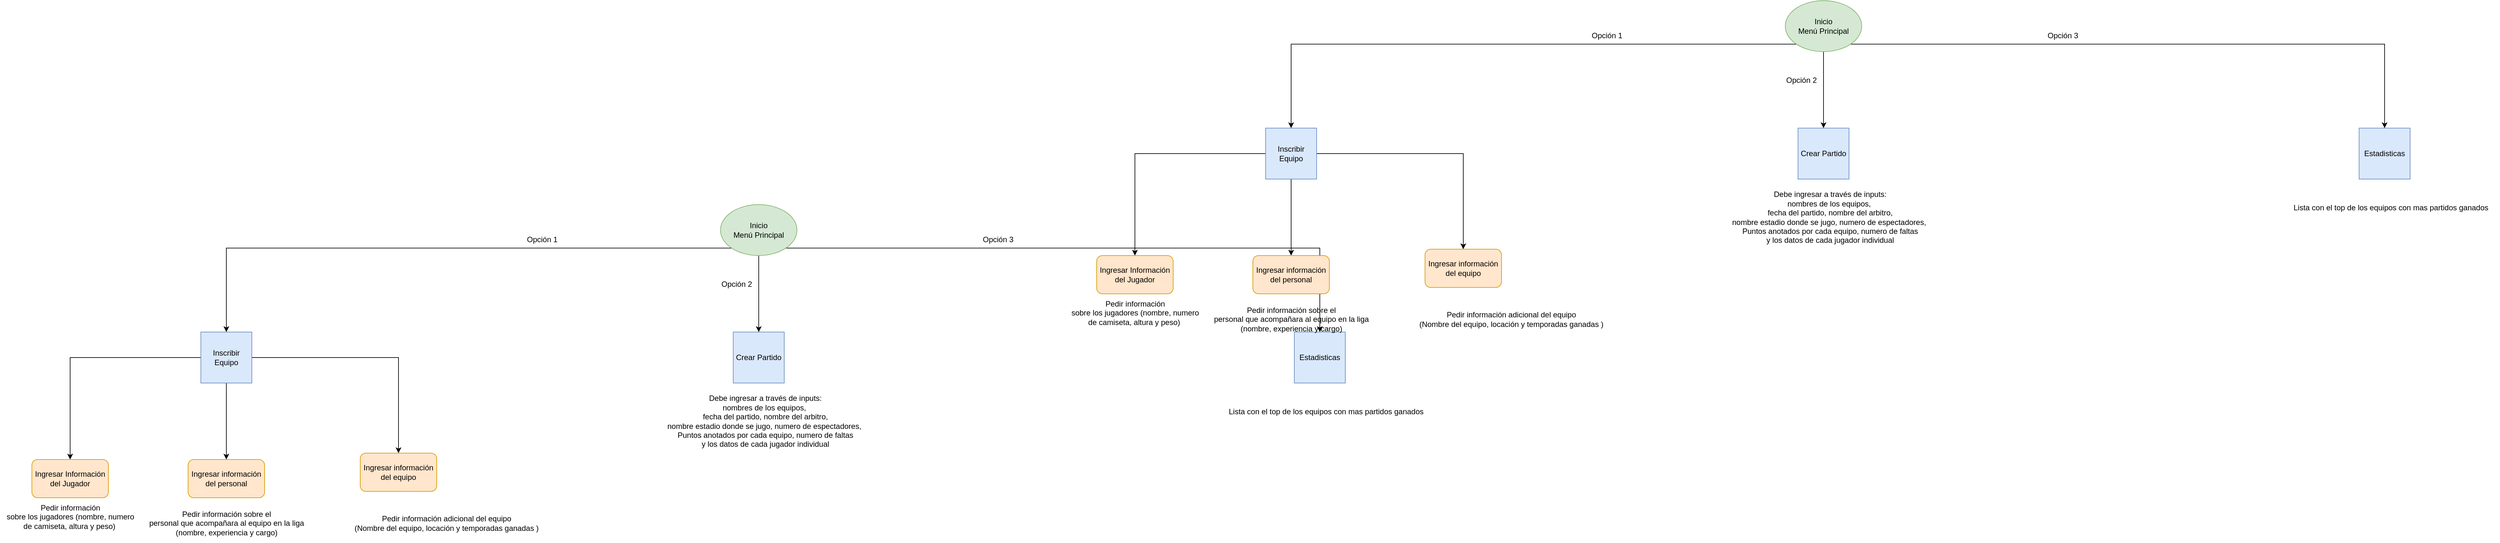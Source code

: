 <mxfile version="20.5.3" type="device"><diagram id="4M6ffoWZ2x3kdFEPpOSn" name="Página-1"><mxGraphModel dx="2594" dy="2252" grid="1" gridSize="10" guides="1" tooltips="1" connect="1" arrows="1" fold="1" page="1" pageScale="1" pageWidth="1200" pageHeight="1600" math="0" shadow="0"><root><mxCell id="0"/><mxCell id="1" parent="0"/><mxCell id="E6lujpPgclQP6FqDvVdN-23" style="edgeStyle=orthogonalEdgeStyle;rounded=0;orthogonalLoop=1;jettySize=auto;html=1;exitX=0.5;exitY=1;exitDx=0;exitDy=0;entryX=0.5;entryY=0;entryDx=0;entryDy=0;" parent="1" source="E6lujpPgclQP6FqDvVdN-1" target="E6lujpPgclQP6FqDvVdN-5" edge="1"><mxGeometry relative="1" as="geometry"/></mxCell><mxCell id="E6lujpPgclQP6FqDvVdN-24" style="edgeStyle=orthogonalEdgeStyle;rounded=0;orthogonalLoop=1;jettySize=auto;html=1;exitX=0;exitY=1;exitDx=0;exitDy=0;entryX=0.5;entryY=0;entryDx=0;entryDy=0;" parent="1" source="E6lujpPgclQP6FqDvVdN-1" target="E6lujpPgclQP6FqDvVdN-4" edge="1"><mxGeometry relative="1" as="geometry"/></mxCell><mxCell id="E6lujpPgclQP6FqDvVdN-25" style="edgeStyle=orthogonalEdgeStyle;rounded=0;orthogonalLoop=1;jettySize=auto;html=1;exitX=1;exitY=1;exitDx=0;exitDy=0;" parent="1" source="E6lujpPgclQP6FqDvVdN-1" target="E6lujpPgclQP6FqDvVdN-6" edge="1"><mxGeometry relative="1" as="geometry"/></mxCell><mxCell id="E6lujpPgclQP6FqDvVdN-1" value="Inicio&lt;br&gt;Menú Principal" style="ellipse;whiteSpace=wrap;html=1;fillColor=#d5e8d4;strokeColor=#82b366;" parent="1" vertex="1"><mxGeometry x="-60" y="70" width="120" height="80" as="geometry"/></mxCell><mxCell id="E6lujpPgclQP6FqDvVdN-26" style="edgeStyle=orthogonalEdgeStyle;rounded=0;orthogonalLoop=1;jettySize=auto;html=1;exitX=0.5;exitY=1;exitDx=0;exitDy=0;entryX=0.5;entryY=0;entryDx=0;entryDy=0;" parent="1" source="E6lujpPgclQP6FqDvVdN-4" target="E6lujpPgclQP6FqDvVdN-13" edge="1"><mxGeometry relative="1" as="geometry"/></mxCell><mxCell id="E6lujpPgclQP6FqDvVdN-27" style="edgeStyle=orthogonalEdgeStyle;rounded=0;orthogonalLoop=1;jettySize=auto;html=1;exitX=0;exitY=0.5;exitDx=0;exitDy=0;entryX=0.5;entryY=0;entryDx=0;entryDy=0;" parent="1" source="E6lujpPgclQP6FqDvVdN-4" target="E6lujpPgclQP6FqDvVdN-11" edge="1"><mxGeometry relative="1" as="geometry"/></mxCell><mxCell id="E6lujpPgclQP6FqDvVdN-28" style="edgeStyle=orthogonalEdgeStyle;rounded=0;orthogonalLoop=1;jettySize=auto;html=1;exitX=1;exitY=0.5;exitDx=0;exitDy=0;entryX=0.5;entryY=0;entryDx=0;entryDy=0;" parent="1" source="E6lujpPgclQP6FqDvVdN-4" target="E6lujpPgclQP6FqDvVdN-21" edge="1"><mxGeometry relative="1" as="geometry"/></mxCell><mxCell id="E6lujpPgclQP6FqDvVdN-4" value="Inscribir Equipo" style="whiteSpace=wrap;html=1;aspect=fixed;fillColor=#dae8fc;strokeColor=#6c8ebf;" parent="1" vertex="1"><mxGeometry x="-875" y="270" width="80" height="80" as="geometry"/></mxCell><mxCell id="E6lujpPgclQP6FqDvVdN-5" value="Crear Partido" style="whiteSpace=wrap;html=1;aspect=fixed;fillColor=#dae8fc;strokeColor=#6c8ebf;" parent="1" vertex="1"><mxGeometry x="-40" y="270" width="80" height="80" as="geometry"/></mxCell><mxCell id="E6lujpPgclQP6FqDvVdN-6" value="Estadisticas" style="whiteSpace=wrap;html=1;aspect=fixed;fillColor=#dae8fc;strokeColor=#6c8ebf;" parent="1" vertex="1"><mxGeometry x="840" y="270" width="80" height="80" as="geometry"/></mxCell><mxCell id="E6lujpPgclQP6FqDvVdN-10" value="Opción 1" style="text;html=1;align=center;verticalAlign=middle;resizable=0;points=[];autosize=1;strokeColor=none;fillColor=none;" parent="1" vertex="1"><mxGeometry x="-375" y="110" width="70" height="30" as="geometry"/></mxCell><mxCell id="E6lujpPgclQP6FqDvVdN-11" value="Ingresar Información del Jugador" style="rounded=1;whiteSpace=wrap;html=1;fillColor=#ffe6cc;strokeColor=#d79b00;" parent="1" vertex="1"><mxGeometry x="-1140" y="470" width="120" height="60" as="geometry"/></mxCell><mxCell id="E6lujpPgclQP6FqDvVdN-13" value="Ingresar información del personal" style="rounded=1;whiteSpace=wrap;html=1;fillColor=#ffe6cc;strokeColor=#d79b00;" parent="1" vertex="1"><mxGeometry x="-895" y="470" width="120" height="60" as="geometry"/></mxCell><mxCell id="E6lujpPgclQP6FqDvVdN-15" value="Pedir información &lt;br&gt;sobre los jugadores (nombre, numero &lt;br&gt;de camiseta, altura y peso)&amp;nbsp;" style="text;html=1;align=center;verticalAlign=middle;resizable=0;points=[];autosize=1;strokeColor=none;fillColor=none;" parent="1" vertex="1"><mxGeometry x="-1190" y="530" width="220" height="60" as="geometry"/></mxCell><mxCell id="E6lujpPgclQP6FqDvVdN-18" value="Opción 2" style="text;html=1;align=center;verticalAlign=middle;resizable=0;points=[];autosize=1;strokeColor=none;fillColor=none;" parent="1" vertex="1"><mxGeometry x="-70" y="180" width="70" height="30" as="geometry"/></mxCell><mxCell id="E6lujpPgclQP6FqDvVdN-19" value="Opción 3" style="text;html=1;align=center;verticalAlign=middle;resizable=0;points=[];autosize=1;strokeColor=none;fillColor=none;" parent="1" vertex="1"><mxGeometry x="340" y="110" width="70" height="30" as="geometry"/></mxCell><mxCell id="E6lujpPgclQP6FqDvVdN-20" value="Pedir información sobre el &lt;br&gt;personal que acompañara&amp;nbsp;al equipo en la liga &lt;br&gt;(nombre, experiencia y cargo)" style="text;html=1;align=center;verticalAlign=middle;resizable=0;points=[];autosize=1;strokeColor=none;fillColor=none;" parent="1" vertex="1"><mxGeometry x="-970" y="540" width="270" height="60" as="geometry"/></mxCell><mxCell id="E6lujpPgclQP6FqDvVdN-21" value="Ingresar información del equipo" style="rounded=1;whiteSpace=wrap;html=1;fillColor=#ffe6cc;strokeColor=#d79b00;" parent="1" vertex="1"><mxGeometry x="-625" y="460" width="120" height="60" as="geometry"/></mxCell><mxCell id="E6lujpPgclQP6FqDvVdN-29" value="Pedir información adicional del equipo&lt;br&gt;(Nombre del equipo, locación y temporadas ganadas )" style="text;html=1;align=center;verticalAlign=middle;resizable=0;points=[];autosize=1;strokeColor=none;fillColor=none;" parent="1" vertex="1"><mxGeometry x="-645" y="550" width="310" height="40" as="geometry"/></mxCell><mxCell id="E6lujpPgclQP6FqDvVdN-35" value="Debe ingresar a través de inputs: &lt;br&gt;nombres de los equipos,&amp;nbsp;&lt;br&gt;fecha del partido, nombre del arbitro, &lt;br&gt;nombre estadio donde se jugo, numero de espectadores,&amp;nbsp;&lt;br&gt;Puntos anotados por cada equipo, numero de faltas&lt;br&gt;y los datos de cada jugador individual" style="text;html=1;align=center;verticalAlign=middle;resizable=0;points=[];autosize=1;strokeColor=none;fillColor=none;" parent="1" vertex="1"><mxGeometry x="-155" y="360" width="330" height="100" as="geometry"/></mxCell><mxCell id="xEOf2xNpqaSKliLDjos2-1" value="Lista con el top de los equipos con mas partidos ganados" style="text;html=1;strokeColor=none;fillColor=none;align=center;verticalAlign=middle;whiteSpace=wrap;rounded=0;" vertex="1" parent="1"><mxGeometry x="720" y="350" width="340" height="90" as="geometry"/></mxCell><mxCell id="xEOf2xNpqaSKliLDjos2-2" style="edgeStyle=orthogonalEdgeStyle;rounded=0;orthogonalLoop=1;jettySize=auto;html=1;exitX=0.5;exitY=1;exitDx=0;exitDy=0;entryX=0.5;entryY=0;entryDx=0;entryDy=0;" edge="1" parent="1" source="xEOf2xNpqaSKliLDjos2-5" target="xEOf2xNpqaSKliLDjos2-10"><mxGeometry relative="1" as="geometry"/></mxCell><mxCell id="xEOf2xNpqaSKliLDjos2-3" style="edgeStyle=orthogonalEdgeStyle;rounded=0;orthogonalLoop=1;jettySize=auto;html=1;exitX=0;exitY=1;exitDx=0;exitDy=0;entryX=0.5;entryY=0;entryDx=0;entryDy=0;" edge="1" parent="1" source="xEOf2xNpqaSKliLDjos2-5" target="xEOf2xNpqaSKliLDjos2-9"><mxGeometry relative="1" as="geometry"/></mxCell><mxCell id="xEOf2xNpqaSKliLDjos2-4" style="edgeStyle=orthogonalEdgeStyle;rounded=0;orthogonalLoop=1;jettySize=auto;html=1;exitX=1;exitY=1;exitDx=0;exitDy=0;" edge="1" parent="1" source="xEOf2xNpqaSKliLDjos2-5" target="xEOf2xNpqaSKliLDjos2-11"><mxGeometry relative="1" as="geometry"/></mxCell><mxCell id="xEOf2xNpqaSKliLDjos2-5" value="Inicio&lt;br&gt;Menú Principal" style="ellipse;whiteSpace=wrap;html=1;fillColor=#d5e8d4;strokeColor=#82b366;" vertex="1" parent="1"><mxGeometry x="1610" y="-250" width="120" height="80" as="geometry"/></mxCell><mxCell id="xEOf2xNpqaSKliLDjos2-6" style="edgeStyle=orthogonalEdgeStyle;rounded=0;orthogonalLoop=1;jettySize=auto;html=1;exitX=0.5;exitY=1;exitDx=0;exitDy=0;entryX=0.5;entryY=0;entryDx=0;entryDy=0;" edge="1" parent="1" source="xEOf2xNpqaSKliLDjos2-9" target="xEOf2xNpqaSKliLDjos2-14"><mxGeometry relative="1" as="geometry"/></mxCell><mxCell id="xEOf2xNpqaSKliLDjos2-7" style="edgeStyle=orthogonalEdgeStyle;rounded=0;orthogonalLoop=1;jettySize=auto;html=1;exitX=0;exitY=0.5;exitDx=0;exitDy=0;entryX=0.5;entryY=0;entryDx=0;entryDy=0;" edge="1" parent="1" source="xEOf2xNpqaSKliLDjos2-9" target="xEOf2xNpqaSKliLDjos2-13"><mxGeometry relative="1" as="geometry"/></mxCell><mxCell id="xEOf2xNpqaSKliLDjos2-8" style="edgeStyle=orthogonalEdgeStyle;rounded=0;orthogonalLoop=1;jettySize=auto;html=1;exitX=1;exitY=0.5;exitDx=0;exitDy=0;entryX=0.5;entryY=0;entryDx=0;entryDy=0;" edge="1" parent="1" source="xEOf2xNpqaSKliLDjos2-9" target="xEOf2xNpqaSKliLDjos2-19"><mxGeometry relative="1" as="geometry"/></mxCell><mxCell id="xEOf2xNpqaSKliLDjos2-9" value="Inscribir Equipo" style="whiteSpace=wrap;html=1;aspect=fixed;fillColor=#dae8fc;strokeColor=#6c8ebf;" vertex="1" parent="1"><mxGeometry x="795" y="-50" width="80" height="80" as="geometry"/></mxCell><mxCell id="xEOf2xNpqaSKliLDjos2-10" value="Crear Partido" style="whiteSpace=wrap;html=1;aspect=fixed;fillColor=#dae8fc;strokeColor=#6c8ebf;" vertex="1" parent="1"><mxGeometry x="1630" y="-50" width="80" height="80" as="geometry"/></mxCell><mxCell id="xEOf2xNpqaSKliLDjos2-11" value="Estadisticas" style="whiteSpace=wrap;html=1;aspect=fixed;fillColor=#dae8fc;strokeColor=#6c8ebf;" vertex="1" parent="1"><mxGeometry x="2510" y="-50" width="80" height="80" as="geometry"/></mxCell><mxCell id="xEOf2xNpqaSKliLDjos2-12" value="Opción 1" style="text;html=1;align=center;verticalAlign=middle;resizable=0;points=[];autosize=1;strokeColor=none;fillColor=none;" vertex="1" parent="1"><mxGeometry x="1295" y="-210" width="70" height="30" as="geometry"/></mxCell><mxCell id="xEOf2xNpqaSKliLDjos2-13" value="Ingresar Información del Jugador" style="rounded=1;whiteSpace=wrap;html=1;fillColor=#ffe6cc;strokeColor=#d79b00;" vertex="1" parent="1"><mxGeometry x="530" y="150" width="120" height="60" as="geometry"/></mxCell><mxCell id="xEOf2xNpqaSKliLDjos2-14" value="Ingresar información del personal" style="rounded=1;whiteSpace=wrap;html=1;fillColor=#ffe6cc;strokeColor=#d79b00;" vertex="1" parent="1"><mxGeometry x="775" y="150" width="120" height="60" as="geometry"/></mxCell><mxCell id="xEOf2xNpqaSKliLDjos2-15" value="Pedir información &lt;br&gt;sobre los jugadores (nombre, numero &lt;br&gt;de camiseta, altura y peso)&amp;nbsp;" style="text;html=1;align=center;verticalAlign=middle;resizable=0;points=[];autosize=1;strokeColor=none;fillColor=none;" vertex="1" parent="1"><mxGeometry x="480" y="210" width="220" height="60" as="geometry"/></mxCell><mxCell id="xEOf2xNpqaSKliLDjos2-16" value="Opción 2" style="text;html=1;align=center;verticalAlign=middle;resizable=0;points=[];autosize=1;strokeColor=none;fillColor=none;" vertex="1" parent="1"><mxGeometry x="1600" y="-140" width="70" height="30" as="geometry"/></mxCell><mxCell id="xEOf2xNpqaSKliLDjos2-17" value="Opción 3" style="text;html=1;align=center;verticalAlign=middle;resizable=0;points=[];autosize=1;strokeColor=none;fillColor=none;" vertex="1" parent="1"><mxGeometry x="2010" y="-210" width="70" height="30" as="geometry"/></mxCell><mxCell id="xEOf2xNpqaSKliLDjos2-18" value="Pedir información sobre el &lt;br&gt;personal que acompañara&amp;nbsp;al equipo en la liga &lt;br&gt;(nombre, experiencia y cargo)" style="text;html=1;align=center;verticalAlign=middle;resizable=0;points=[];autosize=1;strokeColor=none;fillColor=none;" vertex="1" parent="1"><mxGeometry x="700" y="220" width="270" height="60" as="geometry"/></mxCell><mxCell id="xEOf2xNpqaSKliLDjos2-19" value="Ingresar información del equipo" style="rounded=1;whiteSpace=wrap;html=1;fillColor=#ffe6cc;strokeColor=#d79b00;" vertex="1" parent="1"><mxGeometry x="1045" y="140" width="120" height="60" as="geometry"/></mxCell><mxCell id="xEOf2xNpqaSKliLDjos2-20" value="Pedir información adicional del equipo&lt;br&gt;(Nombre del equipo, locación y temporadas ganadas )" style="text;html=1;align=center;verticalAlign=middle;resizable=0;points=[];autosize=1;strokeColor=none;fillColor=none;" vertex="1" parent="1"><mxGeometry x="1025" y="230" width="310" height="40" as="geometry"/></mxCell><mxCell id="xEOf2xNpqaSKliLDjos2-21" value="Debe ingresar a través de inputs: &lt;br&gt;nombres de los equipos,&amp;nbsp;&lt;br&gt;fecha del partido, nombre del arbitro, &lt;br&gt;nombre estadio donde se jugo, numero de espectadores,&amp;nbsp;&lt;br&gt;Puntos anotados por cada equipo, numero de faltas&lt;br&gt;y los datos de cada jugador individual" style="text;html=1;align=center;verticalAlign=middle;resizable=0;points=[];autosize=1;strokeColor=none;fillColor=none;" vertex="1" parent="1"><mxGeometry x="1515" y="40" width="330" height="100" as="geometry"/></mxCell><mxCell id="xEOf2xNpqaSKliLDjos2-22" value="Lista con el top de los equipos con mas partidos ganados" style="text;html=1;strokeColor=none;fillColor=none;align=center;verticalAlign=middle;whiteSpace=wrap;rounded=0;" vertex="1" parent="1"><mxGeometry x="2390" y="30" width="340" height="90" as="geometry"/></mxCell></root></mxGraphModel></diagram></mxfile>